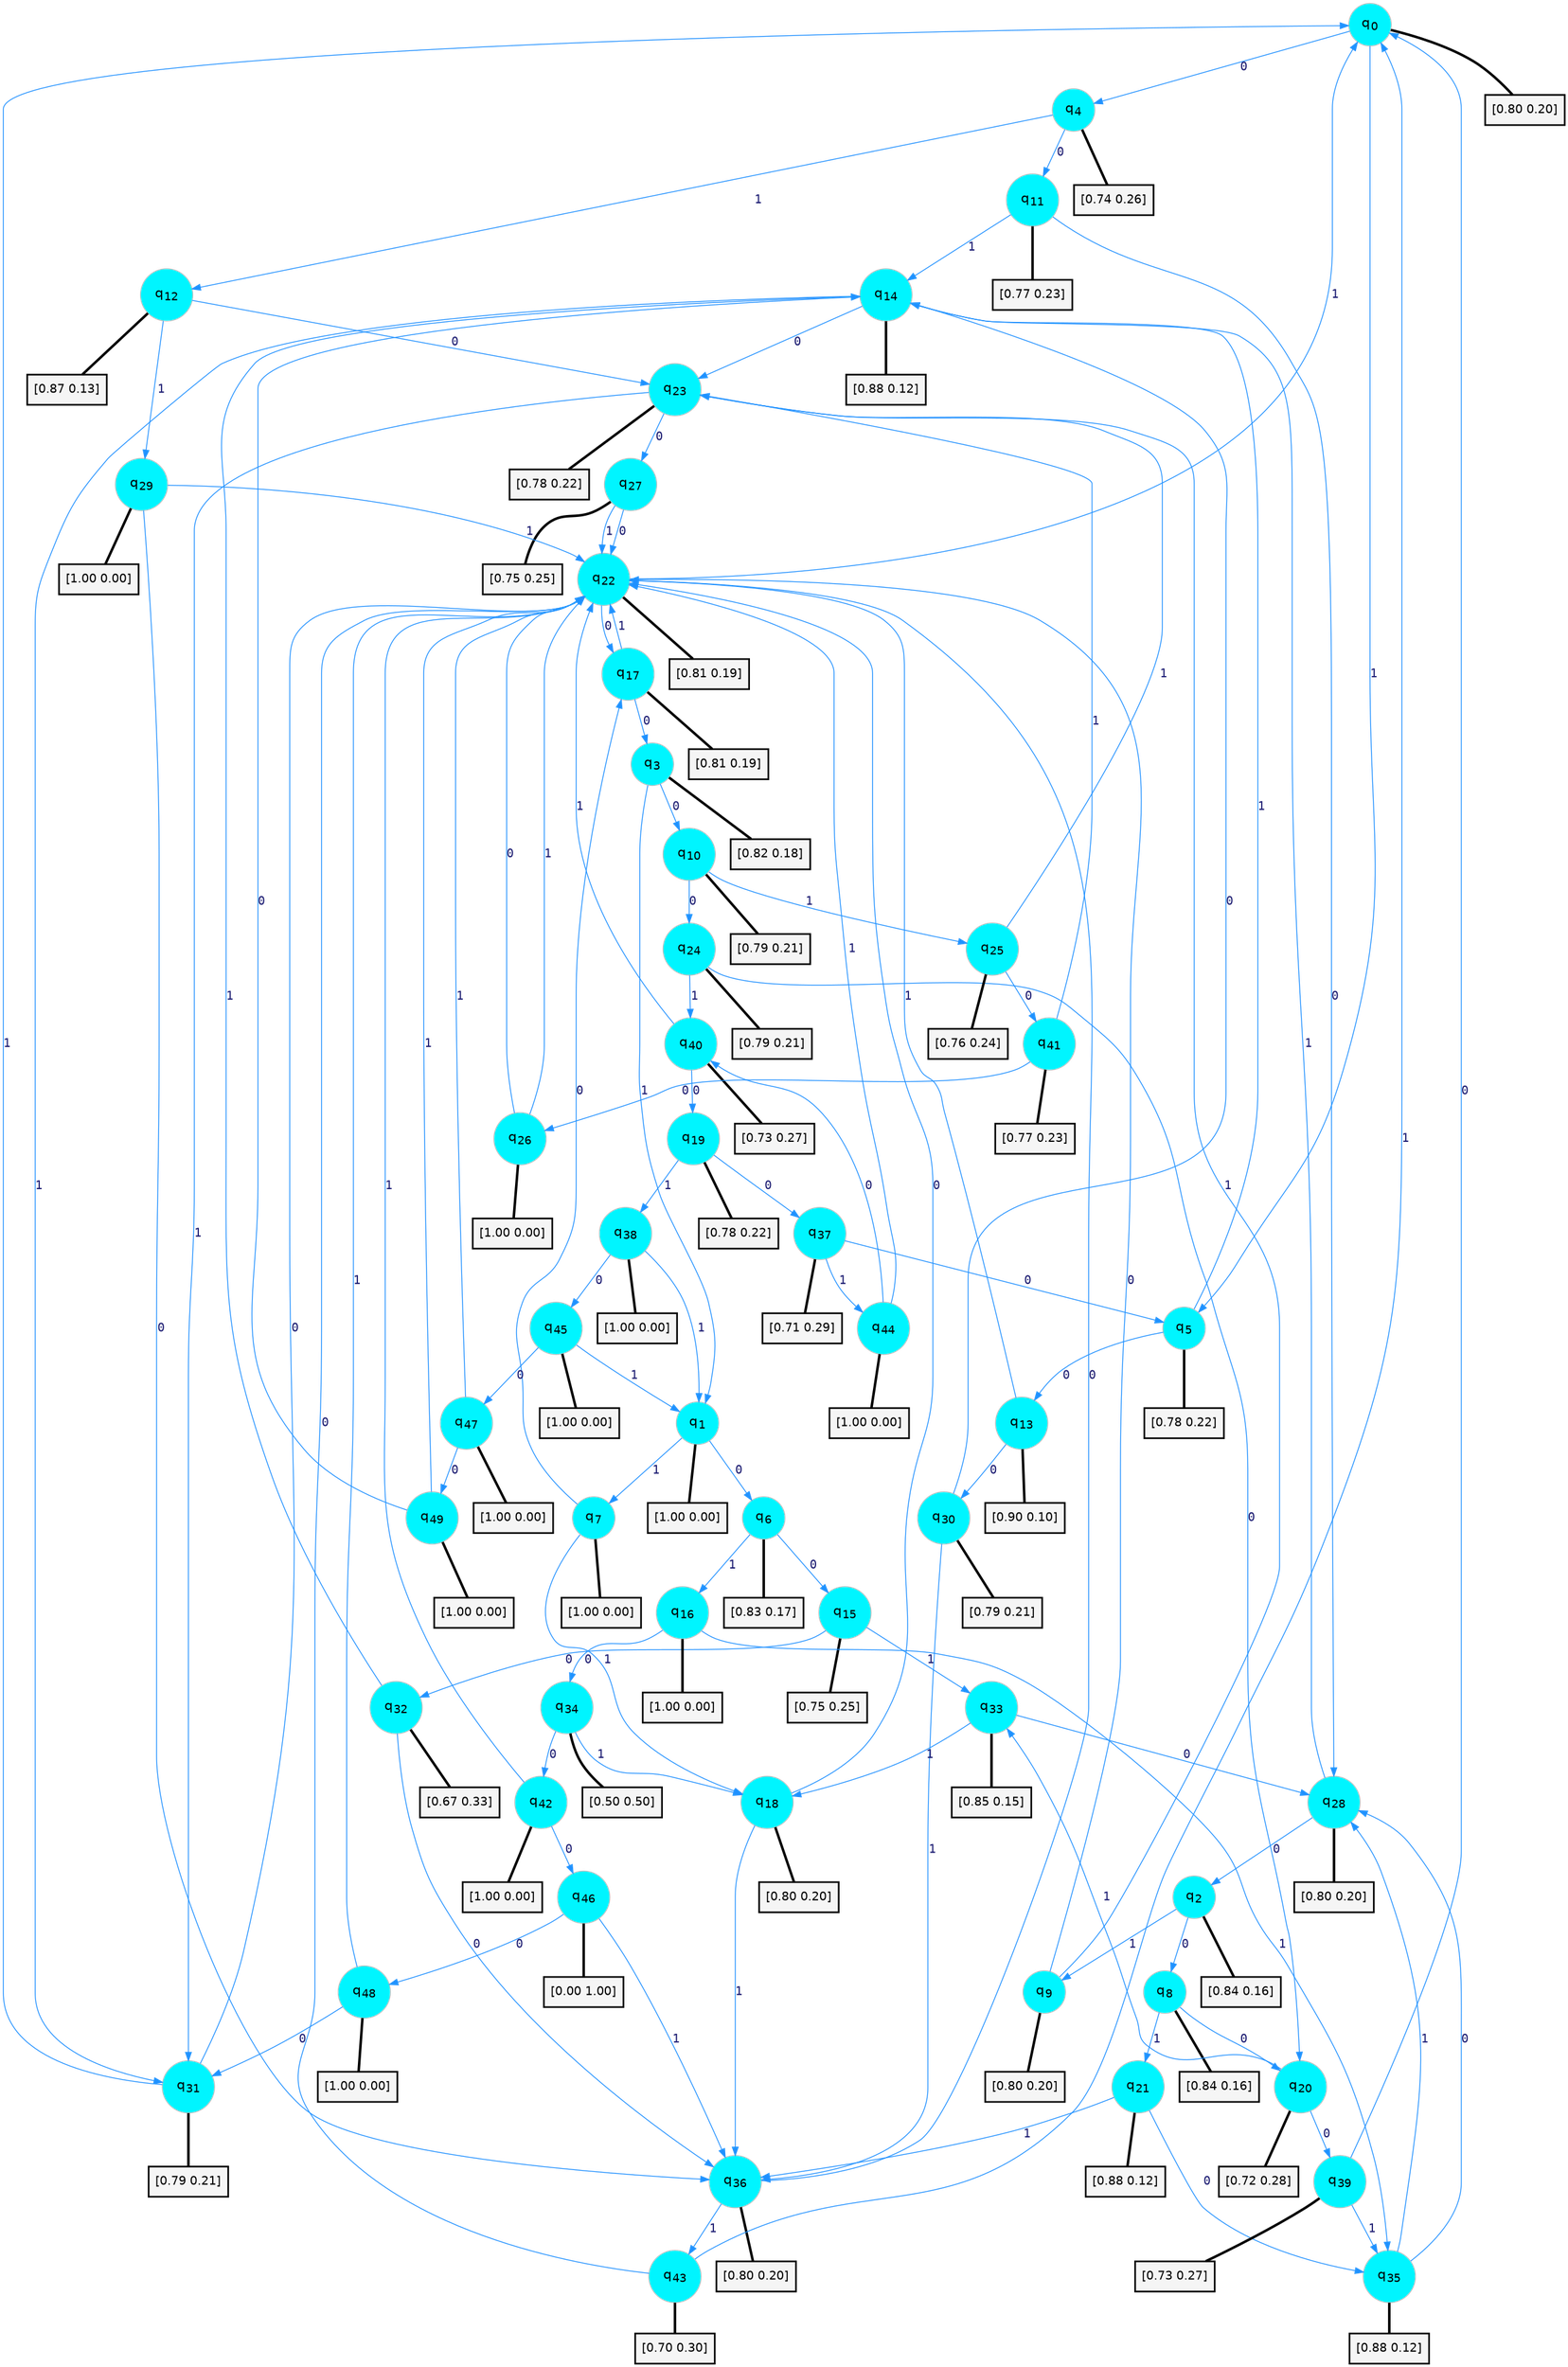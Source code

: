 digraph G {
graph [
bgcolor=transparent, dpi=300, rankdir=TD, size="40,25"];
node [
color=gray, fillcolor=turquoise1, fontcolor=black, fontname=Helvetica, fontsize=16, fontweight=bold, shape=circle, style=filled];
edge [
arrowsize=1, color=dodgerblue1, fontcolor=midnightblue, fontname=courier, fontweight=bold, penwidth=1, style=solid, weight=20];
0[label=<q<SUB>0</SUB>>];
1[label=<q<SUB>1</SUB>>];
2[label=<q<SUB>2</SUB>>];
3[label=<q<SUB>3</SUB>>];
4[label=<q<SUB>4</SUB>>];
5[label=<q<SUB>5</SUB>>];
6[label=<q<SUB>6</SUB>>];
7[label=<q<SUB>7</SUB>>];
8[label=<q<SUB>8</SUB>>];
9[label=<q<SUB>9</SUB>>];
10[label=<q<SUB>10</SUB>>];
11[label=<q<SUB>11</SUB>>];
12[label=<q<SUB>12</SUB>>];
13[label=<q<SUB>13</SUB>>];
14[label=<q<SUB>14</SUB>>];
15[label=<q<SUB>15</SUB>>];
16[label=<q<SUB>16</SUB>>];
17[label=<q<SUB>17</SUB>>];
18[label=<q<SUB>18</SUB>>];
19[label=<q<SUB>19</SUB>>];
20[label=<q<SUB>20</SUB>>];
21[label=<q<SUB>21</SUB>>];
22[label=<q<SUB>22</SUB>>];
23[label=<q<SUB>23</SUB>>];
24[label=<q<SUB>24</SUB>>];
25[label=<q<SUB>25</SUB>>];
26[label=<q<SUB>26</SUB>>];
27[label=<q<SUB>27</SUB>>];
28[label=<q<SUB>28</SUB>>];
29[label=<q<SUB>29</SUB>>];
30[label=<q<SUB>30</SUB>>];
31[label=<q<SUB>31</SUB>>];
32[label=<q<SUB>32</SUB>>];
33[label=<q<SUB>33</SUB>>];
34[label=<q<SUB>34</SUB>>];
35[label=<q<SUB>35</SUB>>];
36[label=<q<SUB>36</SUB>>];
37[label=<q<SUB>37</SUB>>];
38[label=<q<SUB>38</SUB>>];
39[label=<q<SUB>39</SUB>>];
40[label=<q<SUB>40</SUB>>];
41[label=<q<SUB>41</SUB>>];
42[label=<q<SUB>42</SUB>>];
43[label=<q<SUB>43</SUB>>];
44[label=<q<SUB>44</SUB>>];
45[label=<q<SUB>45</SUB>>];
46[label=<q<SUB>46</SUB>>];
47[label=<q<SUB>47</SUB>>];
48[label=<q<SUB>48</SUB>>];
49[label=<q<SUB>49</SUB>>];
50[label="[0.80 0.20]", shape=box,fontcolor=black, fontname=Helvetica, fontsize=14, penwidth=2, fillcolor=whitesmoke,color=black];
51[label="[1.00 0.00]", shape=box,fontcolor=black, fontname=Helvetica, fontsize=14, penwidth=2, fillcolor=whitesmoke,color=black];
52[label="[0.84 0.16]", shape=box,fontcolor=black, fontname=Helvetica, fontsize=14, penwidth=2, fillcolor=whitesmoke,color=black];
53[label="[0.82 0.18]", shape=box,fontcolor=black, fontname=Helvetica, fontsize=14, penwidth=2, fillcolor=whitesmoke,color=black];
54[label="[0.74 0.26]", shape=box,fontcolor=black, fontname=Helvetica, fontsize=14, penwidth=2, fillcolor=whitesmoke,color=black];
55[label="[0.78 0.22]", shape=box,fontcolor=black, fontname=Helvetica, fontsize=14, penwidth=2, fillcolor=whitesmoke,color=black];
56[label="[0.83 0.17]", shape=box,fontcolor=black, fontname=Helvetica, fontsize=14, penwidth=2, fillcolor=whitesmoke,color=black];
57[label="[1.00 0.00]", shape=box,fontcolor=black, fontname=Helvetica, fontsize=14, penwidth=2, fillcolor=whitesmoke,color=black];
58[label="[0.84 0.16]", shape=box,fontcolor=black, fontname=Helvetica, fontsize=14, penwidth=2, fillcolor=whitesmoke,color=black];
59[label="[0.80 0.20]", shape=box,fontcolor=black, fontname=Helvetica, fontsize=14, penwidth=2, fillcolor=whitesmoke,color=black];
60[label="[0.79 0.21]", shape=box,fontcolor=black, fontname=Helvetica, fontsize=14, penwidth=2, fillcolor=whitesmoke,color=black];
61[label="[0.77 0.23]", shape=box,fontcolor=black, fontname=Helvetica, fontsize=14, penwidth=2, fillcolor=whitesmoke,color=black];
62[label="[0.87 0.13]", shape=box,fontcolor=black, fontname=Helvetica, fontsize=14, penwidth=2, fillcolor=whitesmoke,color=black];
63[label="[0.90 0.10]", shape=box,fontcolor=black, fontname=Helvetica, fontsize=14, penwidth=2, fillcolor=whitesmoke,color=black];
64[label="[0.88 0.12]", shape=box,fontcolor=black, fontname=Helvetica, fontsize=14, penwidth=2, fillcolor=whitesmoke,color=black];
65[label="[0.75 0.25]", shape=box,fontcolor=black, fontname=Helvetica, fontsize=14, penwidth=2, fillcolor=whitesmoke,color=black];
66[label="[1.00 0.00]", shape=box,fontcolor=black, fontname=Helvetica, fontsize=14, penwidth=2, fillcolor=whitesmoke,color=black];
67[label="[0.81 0.19]", shape=box,fontcolor=black, fontname=Helvetica, fontsize=14, penwidth=2, fillcolor=whitesmoke,color=black];
68[label="[0.80 0.20]", shape=box,fontcolor=black, fontname=Helvetica, fontsize=14, penwidth=2, fillcolor=whitesmoke,color=black];
69[label="[0.78 0.22]", shape=box,fontcolor=black, fontname=Helvetica, fontsize=14, penwidth=2, fillcolor=whitesmoke,color=black];
70[label="[0.72 0.28]", shape=box,fontcolor=black, fontname=Helvetica, fontsize=14, penwidth=2, fillcolor=whitesmoke,color=black];
71[label="[0.88 0.12]", shape=box,fontcolor=black, fontname=Helvetica, fontsize=14, penwidth=2, fillcolor=whitesmoke,color=black];
72[label="[0.81 0.19]", shape=box,fontcolor=black, fontname=Helvetica, fontsize=14, penwidth=2, fillcolor=whitesmoke,color=black];
73[label="[0.78 0.22]", shape=box,fontcolor=black, fontname=Helvetica, fontsize=14, penwidth=2, fillcolor=whitesmoke,color=black];
74[label="[0.79 0.21]", shape=box,fontcolor=black, fontname=Helvetica, fontsize=14, penwidth=2, fillcolor=whitesmoke,color=black];
75[label="[0.76 0.24]", shape=box,fontcolor=black, fontname=Helvetica, fontsize=14, penwidth=2, fillcolor=whitesmoke,color=black];
76[label="[1.00 0.00]", shape=box,fontcolor=black, fontname=Helvetica, fontsize=14, penwidth=2, fillcolor=whitesmoke,color=black];
77[label="[0.75 0.25]", shape=box,fontcolor=black, fontname=Helvetica, fontsize=14, penwidth=2, fillcolor=whitesmoke,color=black];
78[label="[0.80 0.20]", shape=box,fontcolor=black, fontname=Helvetica, fontsize=14, penwidth=2, fillcolor=whitesmoke,color=black];
79[label="[1.00 0.00]", shape=box,fontcolor=black, fontname=Helvetica, fontsize=14, penwidth=2, fillcolor=whitesmoke,color=black];
80[label="[0.79 0.21]", shape=box,fontcolor=black, fontname=Helvetica, fontsize=14, penwidth=2, fillcolor=whitesmoke,color=black];
81[label="[0.79 0.21]", shape=box,fontcolor=black, fontname=Helvetica, fontsize=14, penwidth=2, fillcolor=whitesmoke,color=black];
82[label="[0.67 0.33]", shape=box,fontcolor=black, fontname=Helvetica, fontsize=14, penwidth=2, fillcolor=whitesmoke,color=black];
83[label="[0.85 0.15]", shape=box,fontcolor=black, fontname=Helvetica, fontsize=14, penwidth=2, fillcolor=whitesmoke,color=black];
84[label="[0.50 0.50]", shape=box,fontcolor=black, fontname=Helvetica, fontsize=14, penwidth=2, fillcolor=whitesmoke,color=black];
85[label="[0.88 0.12]", shape=box,fontcolor=black, fontname=Helvetica, fontsize=14, penwidth=2, fillcolor=whitesmoke,color=black];
86[label="[0.80 0.20]", shape=box,fontcolor=black, fontname=Helvetica, fontsize=14, penwidth=2, fillcolor=whitesmoke,color=black];
87[label="[0.71 0.29]", shape=box,fontcolor=black, fontname=Helvetica, fontsize=14, penwidth=2, fillcolor=whitesmoke,color=black];
88[label="[1.00 0.00]", shape=box,fontcolor=black, fontname=Helvetica, fontsize=14, penwidth=2, fillcolor=whitesmoke,color=black];
89[label="[0.73 0.27]", shape=box,fontcolor=black, fontname=Helvetica, fontsize=14, penwidth=2, fillcolor=whitesmoke,color=black];
90[label="[0.73 0.27]", shape=box,fontcolor=black, fontname=Helvetica, fontsize=14, penwidth=2, fillcolor=whitesmoke,color=black];
91[label="[0.77 0.23]", shape=box,fontcolor=black, fontname=Helvetica, fontsize=14, penwidth=2, fillcolor=whitesmoke,color=black];
92[label="[1.00 0.00]", shape=box,fontcolor=black, fontname=Helvetica, fontsize=14, penwidth=2, fillcolor=whitesmoke,color=black];
93[label="[0.70 0.30]", shape=box,fontcolor=black, fontname=Helvetica, fontsize=14, penwidth=2, fillcolor=whitesmoke,color=black];
94[label="[1.00 0.00]", shape=box,fontcolor=black, fontname=Helvetica, fontsize=14, penwidth=2, fillcolor=whitesmoke,color=black];
95[label="[1.00 0.00]", shape=box,fontcolor=black, fontname=Helvetica, fontsize=14, penwidth=2, fillcolor=whitesmoke,color=black];
96[label="[0.00 1.00]", shape=box,fontcolor=black, fontname=Helvetica, fontsize=14, penwidth=2, fillcolor=whitesmoke,color=black];
97[label="[1.00 0.00]", shape=box,fontcolor=black, fontname=Helvetica, fontsize=14, penwidth=2, fillcolor=whitesmoke,color=black];
98[label="[1.00 0.00]", shape=box,fontcolor=black, fontname=Helvetica, fontsize=14, penwidth=2, fillcolor=whitesmoke,color=black];
99[label="[1.00 0.00]", shape=box,fontcolor=black, fontname=Helvetica, fontsize=14, penwidth=2, fillcolor=whitesmoke,color=black];
0->4 [label=0];
0->5 [label=1];
0->50 [arrowhead=none, penwidth=3,color=black];
1->6 [label=0];
1->7 [label=1];
1->51 [arrowhead=none, penwidth=3,color=black];
2->8 [label=0];
2->9 [label=1];
2->52 [arrowhead=none, penwidth=3,color=black];
3->10 [label=0];
3->1 [label=1];
3->53 [arrowhead=none, penwidth=3,color=black];
4->11 [label=0];
4->12 [label=1];
4->54 [arrowhead=none, penwidth=3,color=black];
5->13 [label=0];
5->14 [label=1];
5->55 [arrowhead=none, penwidth=3,color=black];
6->15 [label=0];
6->16 [label=1];
6->56 [arrowhead=none, penwidth=3,color=black];
7->17 [label=0];
7->18 [label=1];
7->57 [arrowhead=none, penwidth=3,color=black];
8->20 [label=0];
8->21 [label=1];
8->58 [arrowhead=none, penwidth=3,color=black];
9->22 [label=0];
9->23 [label=1];
9->59 [arrowhead=none, penwidth=3,color=black];
10->24 [label=0];
10->25 [label=1];
10->60 [arrowhead=none, penwidth=3,color=black];
11->28 [label=0];
11->14 [label=1];
11->61 [arrowhead=none, penwidth=3,color=black];
12->23 [label=0];
12->29 [label=1];
12->62 [arrowhead=none, penwidth=3,color=black];
13->30 [label=0];
13->22 [label=1];
13->63 [arrowhead=none, penwidth=3,color=black];
14->23 [label=0];
14->31 [label=1];
14->64 [arrowhead=none, penwidth=3,color=black];
15->32 [label=0];
15->33 [label=1];
15->65 [arrowhead=none, penwidth=3,color=black];
16->34 [label=0];
16->35 [label=1];
16->66 [arrowhead=none, penwidth=3,color=black];
17->3 [label=0];
17->22 [label=1];
17->67 [arrowhead=none, penwidth=3,color=black];
18->22 [label=0];
18->36 [label=1];
18->68 [arrowhead=none, penwidth=3,color=black];
19->37 [label=0];
19->38 [label=1];
19->69 [arrowhead=none, penwidth=3,color=black];
20->39 [label=0];
20->33 [label=1];
20->70 [arrowhead=none, penwidth=3,color=black];
21->35 [label=0];
21->36 [label=1];
21->71 [arrowhead=none, penwidth=3,color=black];
22->17 [label=0];
22->0 [label=1];
22->72 [arrowhead=none, penwidth=3,color=black];
23->27 [label=0];
23->31 [label=1];
23->73 [arrowhead=none, penwidth=3,color=black];
24->20 [label=0];
24->40 [label=1];
24->74 [arrowhead=none, penwidth=3,color=black];
25->41 [label=0];
25->23 [label=1];
25->75 [arrowhead=none, penwidth=3,color=black];
26->22 [label=0];
26->22 [label=1];
26->76 [arrowhead=none, penwidth=3,color=black];
27->22 [label=0];
27->22 [label=1];
27->77 [arrowhead=none, penwidth=3,color=black];
28->2 [label=0];
28->14 [label=1];
28->78 [arrowhead=none, penwidth=3,color=black];
29->36 [label=0];
29->22 [label=1];
29->79 [arrowhead=none, penwidth=3,color=black];
30->14 [label=0];
30->36 [label=1];
30->80 [arrowhead=none, penwidth=3,color=black];
31->22 [label=0];
31->0 [label=1];
31->81 [arrowhead=none, penwidth=3,color=black];
32->36 [label=0];
32->14 [label=1];
32->82 [arrowhead=none, penwidth=3,color=black];
33->28 [label=0];
33->18 [label=1];
33->83 [arrowhead=none, penwidth=3,color=black];
34->42 [label=0];
34->18 [label=1];
34->84 [arrowhead=none, penwidth=3,color=black];
35->28 [label=0];
35->28 [label=1];
35->85 [arrowhead=none, penwidth=3,color=black];
36->22 [label=0];
36->43 [label=1];
36->86 [arrowhead=none, penwidth=3,color=black];
37->5 [label=0];
37->44 [label=1];
37->87 [arrowhead=none, penwidth=3,color=black];
38->45 [label=0];
38->1 [label=1];
38->88 [arrowhead=none, penwidth=3,color=black];
39->0 [label=0];
39->35 [label=1];
39->89 [arrowhead=none, penwidth=3,color=black];
40->19 [label=0];
40->22 [label=1];
40->90 [arrowhead=none, penwidth=3,color=black];
41->26 [label=0];
41->23 [label=1];
41->91 [arrowhead=none, penwidth=3,color=black];
42->46 [label=0];
42->22 [label=1];
42->92 [arrowhead=none, penwidth=3,color=black];
43->22 [label=0];
43->0 [label=1];
43->93 [arrowhead=none, penwidth=3,color=black];
44->40 [label=0];
44->22 [label=1];
44->94 [arrowhead=none, penwidth=3,color=black];
45->47 [label=0];
45->1 [label=1];
45->95 [arrowhead=none, penwidth=3,color=black];
46->48 [label=0];
46->36 [label=1];
46->96 [arrowhead=none, penwidth=3,color=black];
47->49 [label=0];
47->22 [label=1];
47->97 [arrowhead=none, penwidth=3,color=black];
48->31 [label=0];
48->22 [label=1];
48->98 [arrowhead=none, penwidth=3,color=black];
49->14 [label=0];
49->22 [label=1];
49->99 [arrowhead=none, penwidth=3,color=black];
}
